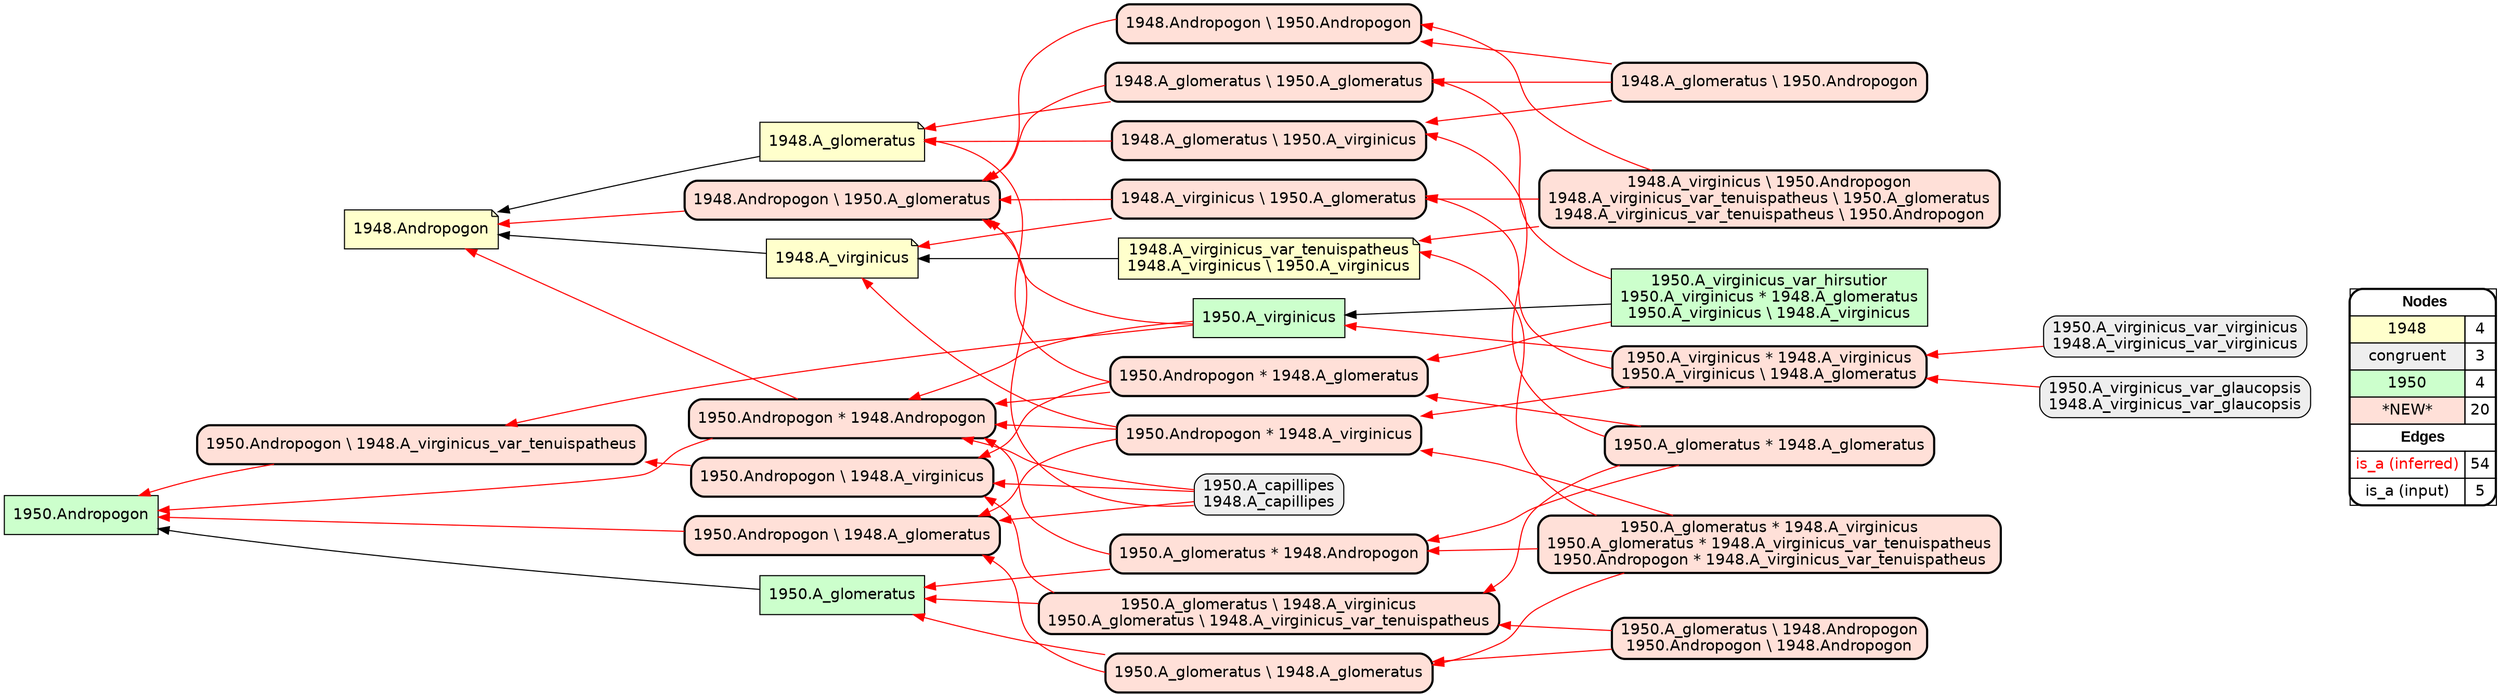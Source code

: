 digraph{
rankdir=RL
node[shape=note style=filled fillcolor="#FFFFCC" fontname="helvetica"] 
"1948.Andropogon"
"1948.A_virginicus"
"1948.A_glomeratus"
"1948.A_virginicus_var_tenuispatheus\n1948.A_virginicus \\ 1950.A_virginicus"
node[shape=box style="filled,rounded" fillcolor="#EEEEEE" fontname="helvetica"] 
"1950.A_virginicus_var_virginicus\n1948.A_virginicus_var_virginicus"
"1950.A_virginicus_var_glaucopsis\n1948.A_virginicus_var_glaucopsis"
"1950.A_capillipes\n1948.A_capillipes"
node[shape=box style=filled fillcolor="#CCFFCC" fontname="helvetica"] 
"1950.A_virginicus_var_hirsutior\n1950.A_virginicus * 1948.A_glomeratus\n1950.A_virginicus \\ 1948.A_virginicus"
"1950.A_virginicus"
"1950.A_glomeratus"
"1950.Andropogon"
node[shape=box style="filled,rounded,bold" fillcolor="#FFE0D8" fontname="helvetica"] 
"1950.Andropogon * 1948.Andropogon"
"1950.A_glomeratus \\ 1948.A_virginicus\n1950.A_glomeratus \\ 1948.A_virginicus_var_tenuispatheus"
"1950.A_glomeratus \\ 1948.A_glomeratus"
"1948.Andropogon \\ 1950.A_glomeratus"
"1950.A_glomeratus \\ 1948.Andropogon\n1950.Andropogon \\ 1948.Andropogon"
"1950.A_glomeratus * 1948.A_glomeratus"
"1948.A_glomeratus \\ 1950.Andropogon"
"1950.A_glomeratus * 1948.A_virginicus\n1950.A_glomeratus * 1948.A_virginicus_var_tenuispatheus\n1950.Andropogon * 1948.A_virginicus_var_tenuispatheus"
"1950.A_glomeratus * 1948.Andropogon"
"1950.Andropogon * 1948.A_virginicus"
"1948.Andropogon \\ 1950.Andropogon"
"1948.A_glomeratus \\ 1950.A_virginicus"
"1950.Andropogon * 1948.A_glomeratus"
"1948.A_virginicus \\ 1950.A_glomeratus"
"1950.A_virginicus * 1948.A_virginicus\n1950.A_virginicus \\ 1948.A_glomeratus"
"1948.A_glomeratus \\ 1950.A_glomeratus"
"1950.Andropogon \\ 1948.A_glomeratus"
"1950.Andropogon \\ 1948.A_virginicus"
"1950.Andropogon \\ 1948.A_virginicus_var_tenuispatheus"
"1948.A_virginicus \\ 1950.Andropogon\n1948.A_virginicus_var_tenuispatheus \\ 1950.A_glomeratus\n1948.A_virginicus_var_tenuispatheus \\ 1950.Andropogon"
edge[arrowhead=normal style=dotted color="#000000" constraint=true penwidth=1]
edge[arrowhead=normal style=solid color="#FF0000" constraint=true penwidth=1]
"1950.A_glomeratus \\ 1948.A_virginicus\n1950.A_glomeratus \\ 1948.A_virginicus_var_tenuispatheus" -> "1950.Andropogon \\ 1948.A_virginicus"
"1950.Andropogon * 1948.A_virginicus" -> "1950.Andropogon \\ 1948.A_glomeratus"
"1950.A_virginicus_var_glaucopsis\n1948.A_virginicus_var_glaucopsis" -> "1950.A_virginicus * 1948.A_virginicus\n1950.A_virginicus \\ 1948.A_glomeratus"
"1950.A_glomeratus * 1948.Andropogon" -> "1950.A_glomeratus"
"1950.A_glomeratus * 1948.A_virginicus\n1950.A_glomeratus * 1948.A_virginicus_var_tenuispatheus\n1950.Andropogon * 1948.A_virginicus_var_tenuispatheus" -> "1950.A_glomeratus * 1948.Andropogon"
"1950.Andropogon \\ 1948.A_virginicus_var_tenuispatheus" -> "1950.Andropogon"
"1948.A_virginicus \\ 1950.Andropogon\n1948.A_virginicus_var_tenuispatheus \\ 1950.A_glomeratus\n1948.A_virginicus_var_tenuispatheus \\ 1950.Andropogon" -> "1948.A_virginicus \\ 1950.A_glomeratus"
"1948.A_glomeratus \\ 1950.A_glomeratus" -> "1948.A_glomeratus"
"1950.A_glomeratus \\ 1948.A_glomeratus" -> "1950.A_glomeratus"
"1948.A_virginicus \\ 1950.Andropogon\n1948.A_virginicus_var_tenuispatheus \\ 1950.A_glomeratus\n1948.A_virginicus_var_tenuispatheus \\ 1950.Andropogon" -> "1948.Andropogon \\ 1950.Andropogon"
"1950.A_glomeratus * 1948.A_glomeratus" -> "1950.Andropogon * 1948.A_glomeratus"
"1950.A_virginicus" -> "1948.Andropogon \\ 1950.A_glomeratus"
"1950.Andropogon * 1948.A_virginicus" -> "1950.Andropogon * 1948.Andropogon"
"1950.A_glomeratus * 1948.A_virginicus\n1950.A_glomeratus * 1948.A_virginicus_var_tenuispatheus\n1950.Andropogon * 1948.A_virginicus_var_tenuispatheus" -> "1950.A_glomeratus \\ 1948.A_glomeratus"
"1948.A_glomeratus \\ 1950.A_virginicus" -> "1948.A_glomeratus"
"1950.Andropogon \\ 1948.A_glomeratus" -> "1950.Andropogon"
"1948.A_virginicus \\ 1950.A_glomeratus" -> "1948.A_virginicus"
"1950.A_glomeratus \\ 1948.Andropogon\n1950.Andropogon \\ 1948.Andropogon" -> "1950.A_glomeratus \\ 1948.A_glomeratus"
"1950.A_virginicus * 1948.A_virginicus\n1950.A_virginicus \\ 1948.A_glomeratus" -> "1948.A_virginicus \\ 1950.A_glomeratus"
"1950.A_capillipes\n1948.A_capillipes" -> "1950.Andropogon \\ 1948.A_virginicus"
"1950.A_glomeratus \\ 1948.A_glomeratus" -> "1950.Andropogon \\ 1948.A_glomeratus"
"1948.A_glomeratus \\ 1950.Andropogon" -> "1948.A_glomeratus \\ 1950.A_glomeratus"
"1950.A_virginicus_var_hirsutior\n1950.A_virginicus * 1948.A_glomeratus\n1950.A_virginicus \\ 1948.A_virginicus" -> "1948.A_glomeratus \\ 1950.A_glomeratus"
"1948.A_virginicus \\ 1950.A_glomeratus" -> "1948.Andropogon \\ 1950.A_glomeratus"
"1948.Andropogon \\ 1950.Andropogon" -> "1948.Andropogon \\ 1950.A_glomeratus"
"1950.A_virginicus * 1948.A_virginicus\n1950.A_virginicus \\ 1948.A_glomeratus" -> "1950.A_virginicus"
"1948.A_virginicus \\ 1950.Andropogon\n1948.A_virginicus_var_tenuispatheus \\ 1950.A_glomeratus\n1948.A_virginicus_var_tenuispatheus \\ 1950.Andropogon" -> "1948.A_virginicus_var_tenuispatheus\n1948.A_virginicus \\ 1950.A_virginicus"
"1950.A_virginicus_var_virginicus\n1948.A_virginicus_var_virginicus" -> "1950.A_virginicus * 1948.A_virginicus\n1950.A_virginicus \\ 1948.A_glomeratus"
"1950.A_glomeratus * 1948.A_glomeratus" -> "1950.A_glomeratus \\ 1948.A_virginicus\n1950.A_glomeratus \\ 1948.A_virginicus_var_tenuispatheus"
"1948.A_glomeratus \\ 1950.Andropogon" -> "1948.Andropogon \\ 1950.Andropogon"
"1950.A_virginicus" -> "1950.Andropogon \\ 1948.A_virginicus_var_tenuispatheus"
"1950.Andropogon * 1948.Andropogon" -> "1948.Andropogon"
"1948.A_glomeratus \\ 1950.A_glomeratus" -> "1948.Andropogon \\ 1950.A_glomeratus"
"1950.A_glomeratus * 1948.A_virginicus\n1950.A_glomeratus * 1948.A_virginicus_var_tenuispatheus\n1950.Andropogon * 1948.A_virginicus_var_tenuispatheus" -> "1950.Andropogon * 1948.A_virginicus"
"1950.A_virginicus" -> "1950.Andropogon * 1948.Andropogon"
"1950.A_virginicus * 1948.A_virginicus\n1950.A_virginicus \\ 1948.A_glomeratus" -> "1950.Andropogon * 1948.A_virginicus"
"1950.Andropogon * 1948.A_virginicus" -> "1948.A_virginicus"
"1950.A_glomeratus \\ 1948.Andropogon\n1950.Andropogon \\ 1948.Andropogon" -> "1950.A_glomeratus \\ 1948.A_virginicus\n1950.A_glomeratus \\ 1948.A_virginicus_var_tenuispatheus"
"1950.A_glomeratus * 1948.A_glomeratus" -> "1948.A_glomeratus \\ 1950.A_virginicus"
"1950.Andropogon * 1948.A_glomeratus" -> "1950.Andropogon \\ 1948.A_virginicus"
"1950.Andropogon \\ 1948.A_virginicus" -> "1950.Andropogon \\ 1948.A_virginicus_var_tenuispatheus"
"1950.A_capillipes\n1948.A_capillipes" -> "1948.Andropogon \\ 1950.A_glomeratus"
"1950.Andropogon * 1948.A_glomeratus" -> "1948.A_glomeratus"
"1948.Andropogon \\ 1950.A_glomeratus" -> "1948.Andropogon"
"1950.A_glomeratus \\ 1948.A_virginicus\n1950.A_glomeratus \\ 1948.A_virginicus_var_tenuispatheus" -> "1950.A_glomeratus"
"1950.A_glomeratus * 1948.A_virginicus\n1950.A_glomeratus * 1948.A_virginicus_var_tenuispatheus\n1950.Andropogon * 1948.A_virginicus_var_tenuispatheus" -> "1948.A_virginicus_var_tenuispatheus\n1948.A_virginicus \\ 1950.A_virginicus"
"1950.A_glomeratus * 1948.Andropogon" -> "1950.Andropogon * 1948.Andropogon"
"1950.A_virginicus_var_hirsutior\n1950.A_virginicus * 1948.A_glomeratus\n1950.A_virginicus \\ 1948.A_virginicus" -> "1950.Andropogon * 1948.A_glomeratus"
"1950.Andropogon * 1948.A_glomeratus" -> "1950.Andropogon * 1948.Andropogon"
"1950.A_capillipes\n1948.A_capillipes" -> "1950.Andropogon \\ 1948.A_glomeratus"
"1948.A_glomeratus \\ 1950.Andropogon" -> "1948.A_glomeratus \\ 1950.A_virginicus"
"1950.Andropogon * 1948.Andropogon" -> "1950.Andropogon"
"1950.A_glomeratus * 1948.A_glomeratus" -> "1950.A_glomeratus * 1948.Andropogon"
"1950.A_capillipes\n1948.A_capillipes" -> "1950.Andropogon * 1948.Andropogon"
edge[arrowhead=normal style=solid color="#000000" constraint=true penwidth=1]
"1948.A_virginicus" -> "1948.Andropogon"
"1948.A_virginicus_var_tenuispatheus\n1948.A_virginicus \\ 1950.A_virginicus" -> "1948.A_virginicus"
"1948.A_glomeratus" -> "1948.Andropogon"
"1950.A_glomeratus" -> "1950.Andropogon"
"1950.A_virginicus_var_hirsutior\n1950.A_virginicus * 1948.A_glomeratus\n1950.A_virginicus \\ 1948.A_virginicus" -> "1950.A_virginicus"
node[shape=box] 
{rank=source Legend [fillcolor= white margin=0 label=< 
 <TABLE BORDER="0" CELLBORDER="1" CELLSPACING="0" CELLPADDING="4"> 
<TR> <TD COLSPAN="2"><font face="Arial Black"> Nodes</font></TD> </TR> 
<TR> 
 <TD bgcolor="#FFFFCC" fontname="helvetica">1948</TD> 
 <TD>4</TD> 
 </TR> 
<TR> 
 <TD bgcolor="#EEEEEE" fontname="helvetica">congruent</TD> 
 <TD>3</TD> 
 </TR> 
<TR> 
 <TD bgcolor="#CCFFCC" fontname="helvetica">1950</TD> 
 <TD>4</TD> 
 </TR> 
<TR> 
 <TD bgcolor="#FFE0D8" fontname="helvetica">*NEW*</TD> 
 <TD>20</TD> 
 </TR> 
<TR> <TD COLSPAN="2"><font face = "Arial Black"> Edges </font></TD> </TR> 
<TR> 
 <TD><font color ="#FF0000">is_a (inferred)</font></TD><TD>54</TD>
</TR>
<TR> 
 <TD><font color ="#000000">is_a (input)</font></TD><TD>5</TD>
</TR>
</TABLE> 
 >] } 
}